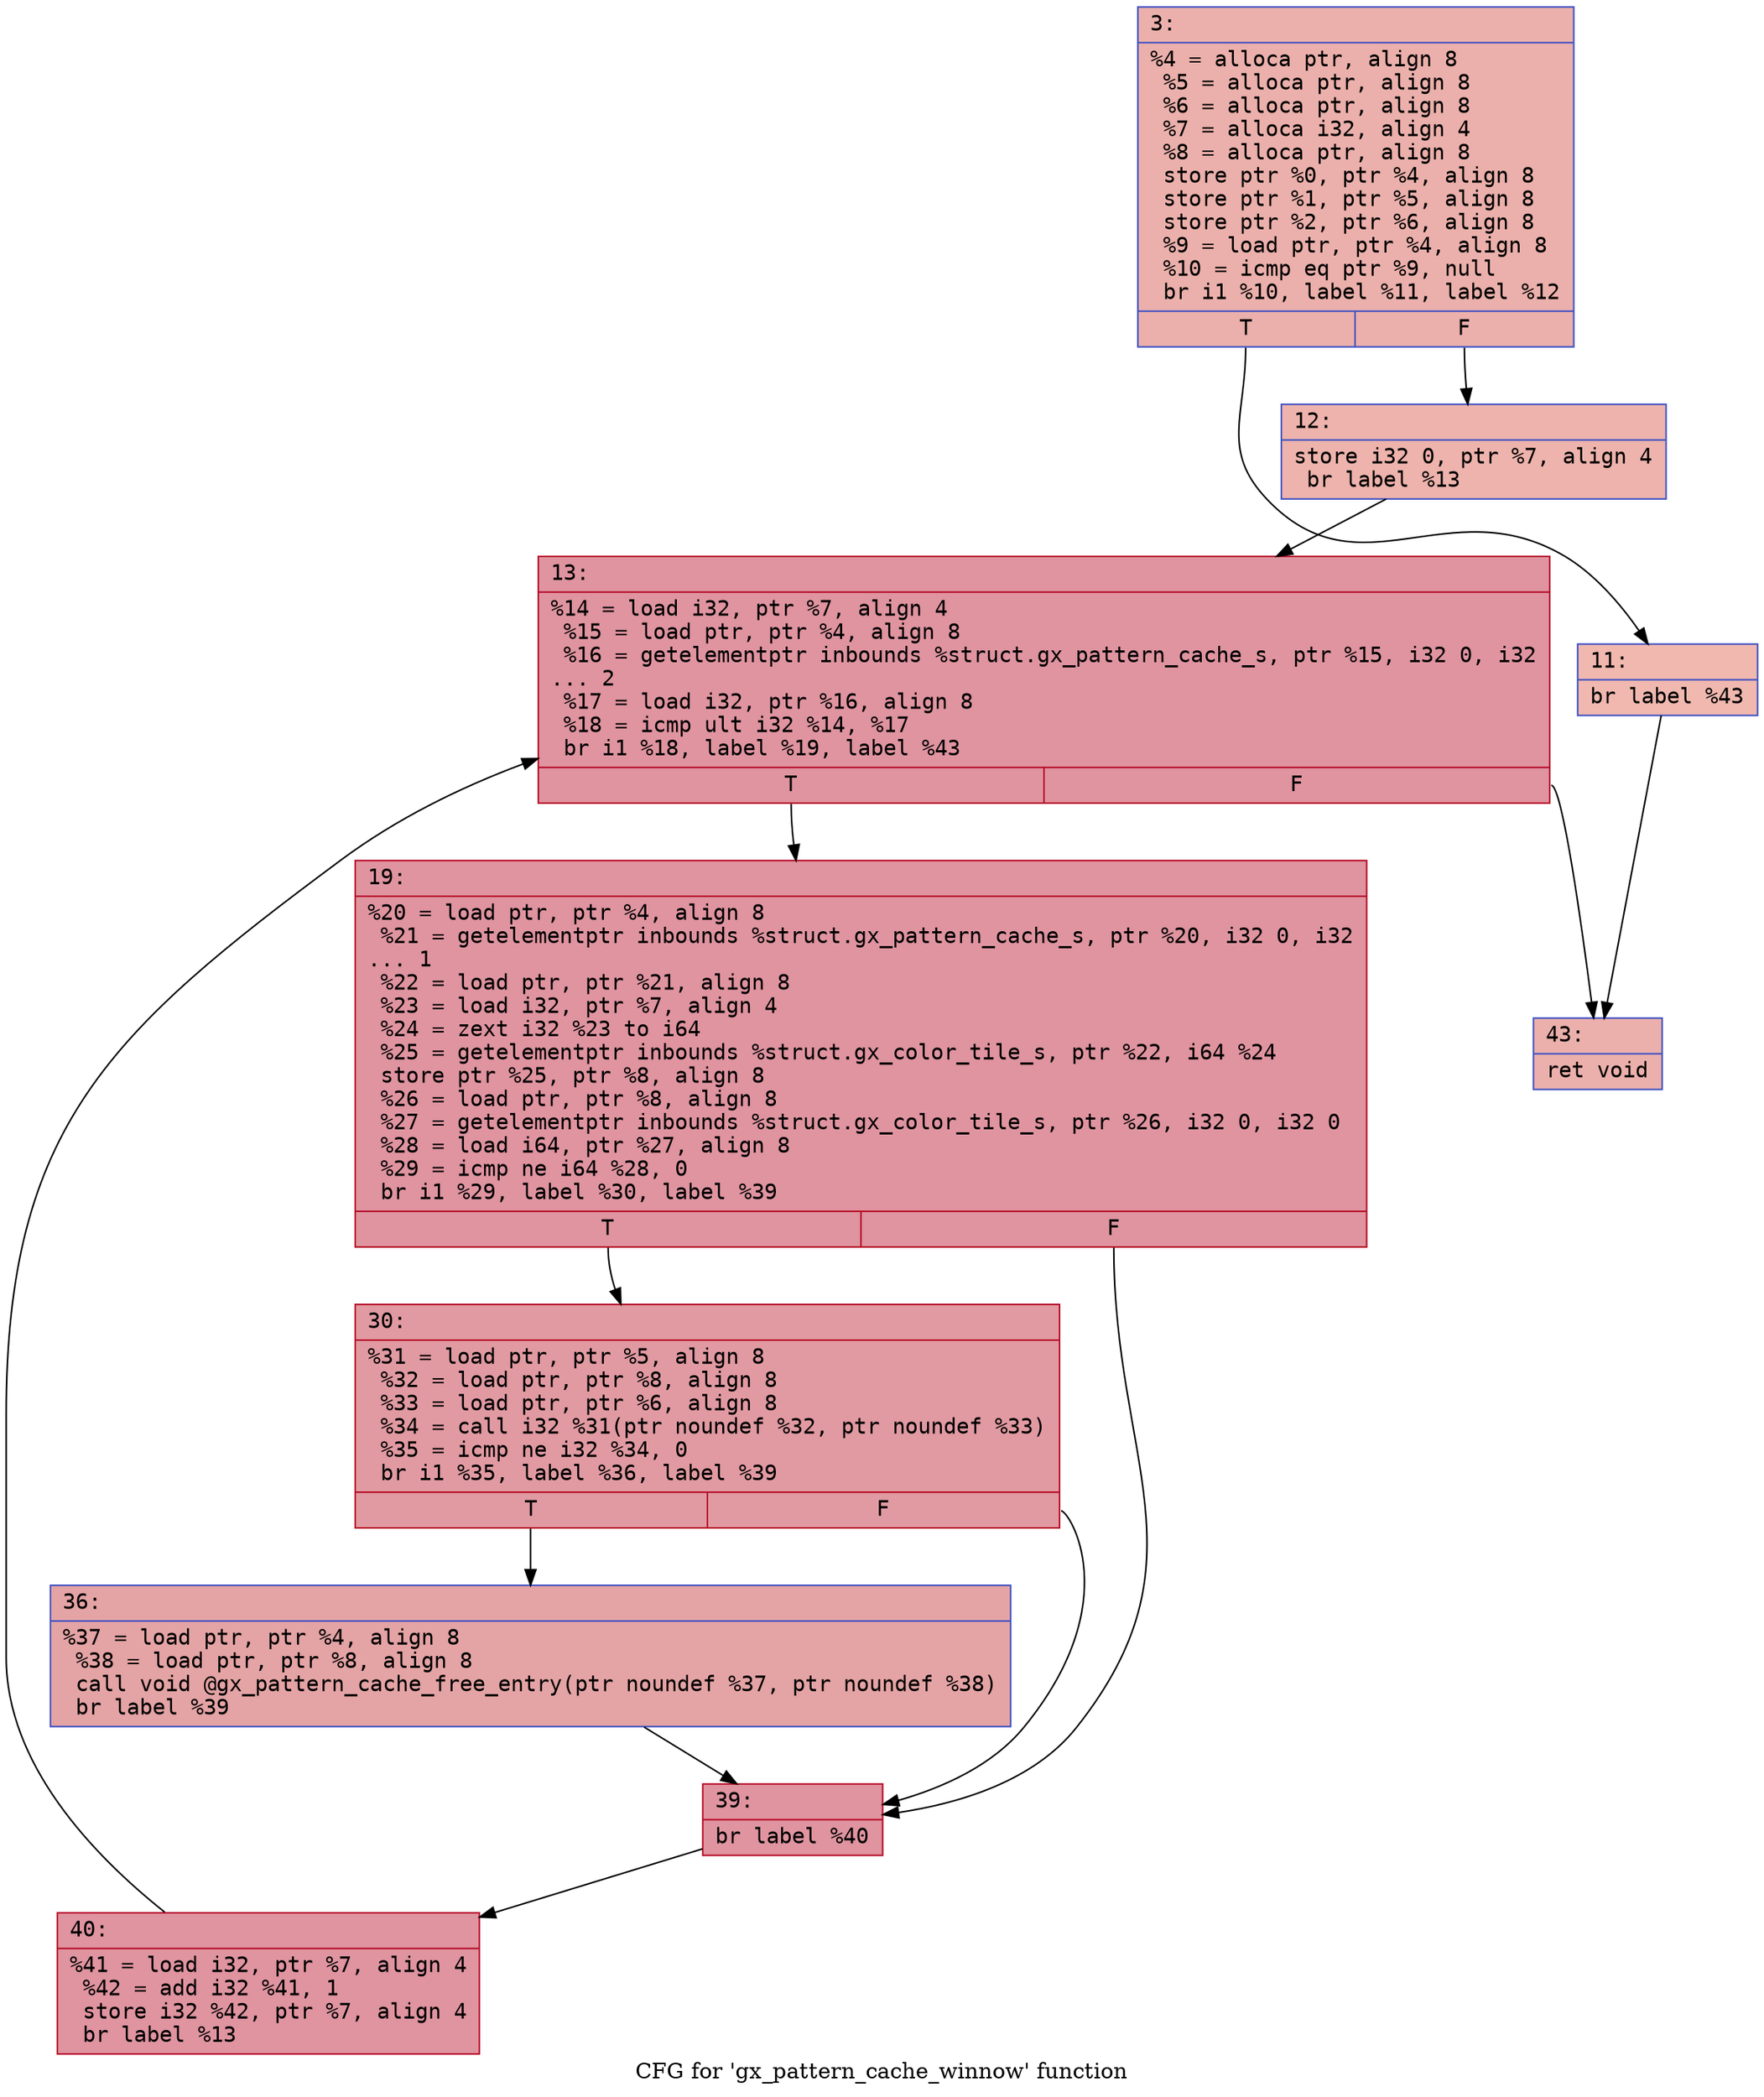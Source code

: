digraph "CFG for 'gx_pattern_cache_winnow' function" {
	label="CFG for 'gx_pattern_cache_winnow' function";

	Node0x600002d27840 [shape=record,color="#3d50c3ff", style=filled, fillcolor="#d24b4070" fontname="Courier",label="{3:\l|  %4 = alloca ptr, align 8\l  %5 = alloca ptr, align 8\l  %6 = alloca ptr, align 8\l  %7 = alloca i32, align 4\l  %8 = alloca ptr, align 8\l  store ptr %0, ptr %4, align 8\l  store ptr %1, ptr %5, align 8\l  store ptr %2, ptr %6, align 8\l  %9 = load ptr, ptr %4, align 8\l  %10 = icmp eq ptr %9, null\l  br i1 %10, label %11, label %12\l|{<s0>T|<s1>F}}"];
	Node0x600002d27840:s0 -> Node0x600002d27890[tooltip="3 -> 11\nProbability 37.50%" ];
	Node0x600002d27840:s1 -> Node0x600002d278e0[tooltip="3 -> 12\nProbability 62.50%" ];
	Node0x600002d27890 [shape=record,color="#3d50c3ff", style=filled, fillcolor="#dc5d4a70" fontname="Courier",label="{11:\l|  br label %43\l}"];
	Node0x600002d27890 -> Node0x600002d27b10[tooltip="11 -> 43\nProbability 100.00%" ];
	Node0x600002d278e0 [shape=record,color="#3d50c3ff", style=filled, fillcolor="#d6524470" fontname="Courier",label="{12:\l|  store i32 0, ptr %7, align 4\l  br label %13\l}"];
	Node0x600002d278e0 -> Node0x600002d27930[tooltip="12 -> 13\nProbability 100.00%" ];
	Node0x600002d27930 [shape=record,color="#b70d28ff", style=filled, fillcolor="#b70d2870" fontname="Courier",label="{13:\l|  %14 = load i32, ptr %7, align 4\l  %15 = load ptr, ptr %4, align 8\l  %16 = getelementptr inbounds %struct.gx_pattern_cache_s, ptr %15, i32 0, i32\l... 2\l  %17 = load i32, ptr %16, align 8\l  %18 = icmp ult i32 %14, %17\l  br i1 %18, label %19, label %43\l|{<s0>T|<s1>F}}"];
	Node0x600002d27930:s0 -> Node0x600002d27980[tooltip="13 -> 19\nProbability 96.88%" ];
	Node0x600002d27930:s1 -> Node0x600002d27b10[tooltip="13 -> 43\nProbability 3.12%" ];
	Node0x600002d27980 [shape=record,color="#b70d28ff", style=filled, fillcolor="#b70d2870" fontname="Courier",label="{19:\l|  %20 = load ptr, ptr %4, align 8\l  %21 = getelementptr inbounds %struct.gx_pattern_cache_s, ptr %20, i32 0, i32\l... 1\l  %22 = load ptr, ptr %21, align 8\l  %23 = load i32, ptr %7, align 4\l  %24 = zext i32 %23 to i64\l  %25 = getelementptr inbounds %struct.gx_color_tile_s, ptr %22, i64 %24\l  store ptr %25, ptr %8, align 8\l  %26 = load ptr, ptr %8, align 8\l  %27 = getelementptr inbounds %struct.gx_color_tile_s, ptr %26, i32 0, i32 0\l  %28 = load i64, ptr %27, align 8\l  %29 = icmp ne i64 %28, 0\l  br i1 %29, label %30, label %39\l|{<s0>T|<s1>F}}"];
	Node0x600002d27980:s0 -> Node0x600002d279d0[tooltip="19 -> 30\nProbability 62.50%" ];
	Node0x600002d27980:s1 -> Node0x600002d27a70[tooltip="19 -> 39\nProbability 37.50%" ];
	Node0x600002d279d0 [shape=record,color="#b70d28ff", style=filled, fillcolor="#bb1b2c70" fontname="Courier",label="{30:\l|  %31 = load ptr, ptr %5, align 8\l  %32 = load ptr, ptr %8, align 8\l  %33 = load ptr, ptr %6, align 8\l  %34 = call i32 %31(ptr noundef %32, ptr noundef %33)\l  %35 = icmp ne i32 %34, 0\l  br i1 %35, label %36, label %39\l|{<s0>T|<s1>F}}"];
	Node0x600002d279d0:s0 -> Node0x600002d27a20[tooltip="30 -> 36\nProbability 62.50%" ];
	Node0x600002d279d0:s1 -> Node0x600002d27a70[tooltip="30 -> 39\nProbability 37.50%" ];
	Node0x600002d27a20 [shape=record,color="#3d50c3ff", style=filled, fillcolor="#c32e3170" fontname="Courier",label="{36:\l|  %37 = load ptr, ptr %4, align 8\l  %38 = load ptr, ptr %8, align 8\l  call void @gx_pattern_cache_free_entry(ptr noundef %37, ptr noundef %38)\l  br label %39\l}"];
	Node0x600002d27a20 -> Node0x600002d27a70[tooltip="36 -> 39\nProbability 100.00%" ];
	Node0x600002d27a70 [shape=record,color="#b70d28ff", style=filled, fillcolor="#b70d2870" fontname="Courier",label="{39:\l|  br label %40\l}"];
	Node0x600002d27a70 -> Node0x600002d27ac0[tooltip="39 -> 40\nProbability 100.00%" ];
	Node0x600002d27ac0 [shape=record,color="#b70d28ff", style=filled, fillcolor="#b70d2870" fontname="Courier",label="{40:\l|  %41 = load i32, ptr %7, align 4\l  %42 = add i32 %41, 1\l  store i32 %42, ptr %7, align 4\l  br label %13\l}"];
	Node0x600002d27ac0 -> Node0x600002d27930[tooltip="40 -> 13\nProbability 100.00%" ];
	Node0x600002d27b10 [shape=record,color="#3d50c3ff", style=filled, fillcolor="#d24b4070" fontname="Courier",label="{43:\l|  ret void\l}"];
}
